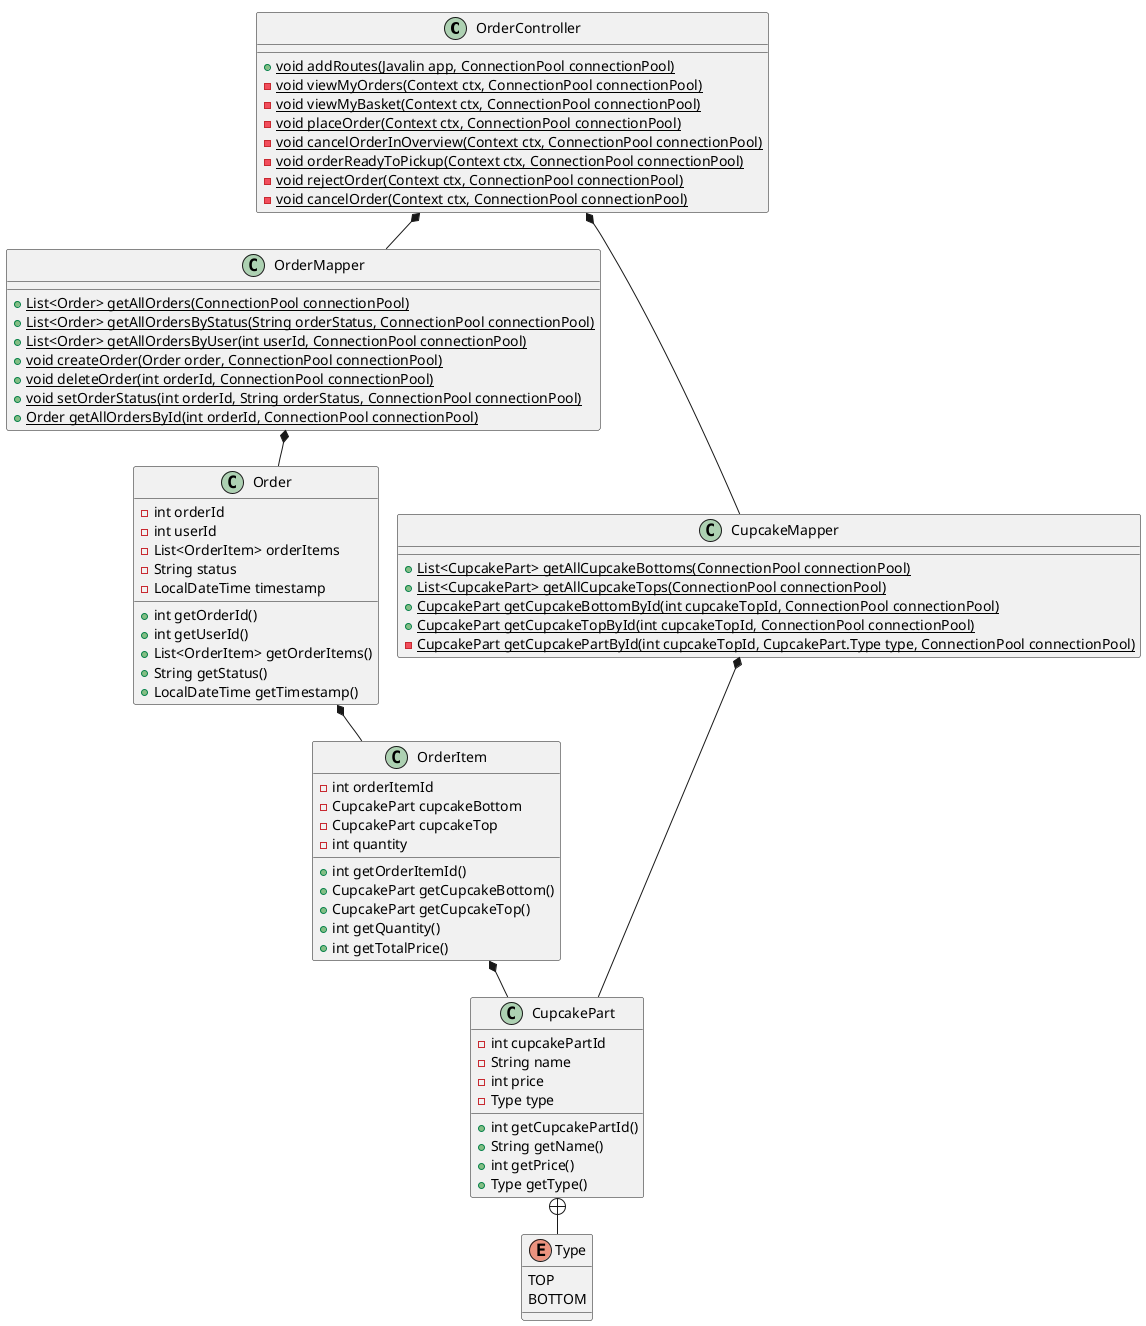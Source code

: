 @startuml
'https://plantuml.com/class-diagram

!pragma layout smetana

class OrderController {
+ {static} void addRoutes(Javalin app, ConnectionPool connectionPool)
- {static} void viewMyOrders(Context ctx, ConnectionPool connectionPool)
- {static} void viewMyBasket(Context ctx, ConnectionPool connectionPool)
- {static} void placeOrder(Context ctx, ConnectionPool connectionPool)
- {static} void cancelOrderInOverview(Context ctx, ConnectionPool connectionPool)
- {static} void orderReadyToPickup(Context ctx, ConnectionPool connectionPool)
- {static} void rejectOrder(Context ctx, ConnectionPool connectionPool)
- {static} void cancelOrder(Context ctx, ConnectionPool connectionPool)
}

class OrderMapper {
+ {static} List<Order> getAllOrders(ConnectionPool connectionPool)
+ {static} List<Order> getAllOrdersByStatus(String orderStatus, ConnectionPool connectionPool)
+ {static} List<Order> getAllOrdersByUser(int userId, ConnectionPool connectionPool)
+ {static} void createOrder(Order order, ConnectionPool connectionPool)
+ {static} void deleteOrder(int orderId, ConnectionPool connectionPool)
+ {static} void setOrderStatus(int orderId, String orderStatus, ConnectionPool connectionPool)
+ {static} Order getAllOrdersById(int orderId, ConnectionPool connectionPool)
}

class CupcakeMapper {
+ {static} List<CupcakePart> getAllCupcakeBottoms(ConnectionPool connectionPool)
+ {static} List<CupcakePart> getAllCupcakeTops(ConnectionPool connectionPool)
+ {static} CupcakePart getCupcakeBottomById(int cupcakeTopId, ConnectionPool connectionPool)
+ {static} CupcakePart getCupcakeTopById(int cupcakeTopId, ConnectionPool connectionPool)
- {static} CupcakePart getCupcakePartById(int cupcakeTopId, CupcakePart.Type type, ConnectionPool connectionPool)
}

class Order {
- int orderId
- int userId
- List<OrderItem> orderItems
- String status
- LocalDateTime timestamp

+ int getOrderId()
+ int getUserId()
+ List<OrderItem> getOrderItems()
+ String getStatus()
+ LocalDateTime getTimestamp()
}

class OrderItem {
- int orderItemId
- CupcakePart cupcakeBottom
- CupcakePart cupcakeTop
- int quantity

+ int getOrderItemId()
+ CupcakePart getCupcakeBottom()
+ CupcakePart getCupcakeTop()
+ int getQuantity()
+ int getTotalPrice()
}

class CupcakePart {
- int cupcakePartId
- String name
- int price
- Type type

+ int getCupcakePartId()
+ String getName()
+ int getPrice()
+ Type getType()
}

enum Type {
TOP
BOTTOM
}

OrderController *-- OrderMapper
OrderController *-- CupcakeMapper

OrderMapper *-- Order
CupcakeMapper *-- CupcakePart

Order *-- OrderItem

OrderItem *-- CupcakePart

CupcakePart +-- Type

@enduml
